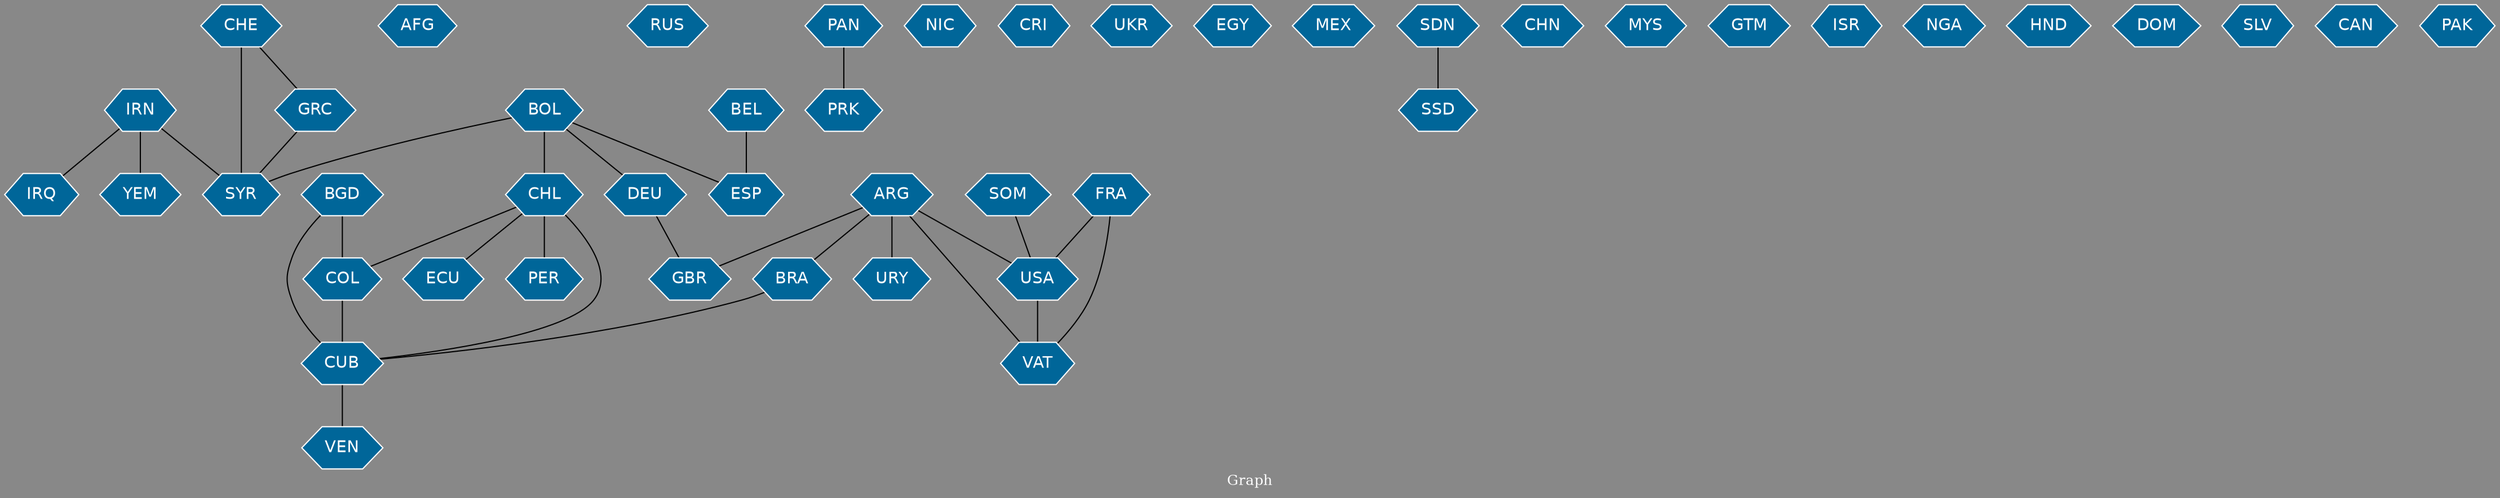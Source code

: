 // Countries together in item graph
graph {
	graph [bgcolor="#888888" fontcolor=white fontsize=12 label="Graph" outputorder=edgesfirst overlap=prism]
	node [color=white fillcolor="#006699" fontcolor=white fontname=Helvetica shape=hexagon style=filled]
	edge [arrowhead=open color=black fontcolor=white fontname=Courier fontsize=12]
		IRQ [label=IRQ]
		USA [label=USA]
		PER [label=PER]
		CHL [label=CHL]
		VAT [label=VAT]
		VEN [label=VEN]
		CUB [label=CUB]
		BRA [label=BRA]
		BOL [label=BOL]
		SYR [label=SYR]
		AFG [label=AFG]
		RUS [label=RUS]
		PAN [label=PAN]
		NIC [label=NIC]
		CRI [label=CRI]
		FRA [label=FRA]
		ECU [label=ECU]
		IRN [label=IRN]
		COL [label=COL]
		UKR [label=UKR]
		EGY [label=EGY]
		ARG [label=ARG]
		YEM [label=YEM]
		MEX [label=MEX]
		SSD [label=SSD]
		SDN [label=SDN]
		CHN [label=CHN]
		MYS [label=MYS]
		GBR [label=GBR]
		GTM [label=GTM]
		DEU [label=DEU]
		ISR [label=ISR]
		URY [label=URY]
		NGA [label=NGA]
		ESP [label=ESP]
		HND [label=HND]
		PRK [label=PRK]
		GRC [label=GRC]
		BEL [label=BEL]
		CHE [label=CHE]
		DOM [label=DOM]
		BGD [label=BGD]
		SLV [label=SLV]
		CAN [label=CAN]
		PAK [label=PAK]
		SOM [label=SOM]
			CHL -- CUB [weight=1]
			FRA -- USA [weight=1]
			CHL -- PER [weight=3]
			BRA -- CUB [weight=1]
			COL -- CUB [weight=3]
			USA -- VAT [weight=2]
			IRN -- IRQ [weight=1]
			CHL -- COL [weight=1]
			GRC -- SYR [weight=2]
			ARG -- USA [weight=2]
			ARG -- BRA [weight=2]
			PAN -- PRK [weight=1]
			CHE -- SYR [weight=3]
			FRA -- VAT [weight=1]
			ARG -- GBR [weight=1]
			CHL -- ECU [weight=1]
			BGD -- CUB [weight=1]
			DEU -- GBR [weight=1]
			BOL -- DEU [weight=1]
			ARG -- VAT [weight=1]
			SOM -- USA [weight=1]
			BOL -- ESP [weight=1]
			CHE -- GRC [weight=1]
			SDN -- SSD [weight=2]
			BGD -- COL [weight=1]
			BOL -- CHL [weight=3]
			BEL -- ESP [weight=1]
			IRN -- SYR [weight=1]
			ARG -- URY [weight=2]
			IRN -- YEM [weight=1]
			BOL -- SYR [weight=1]
			CUB -- VEN [weight=3]
}